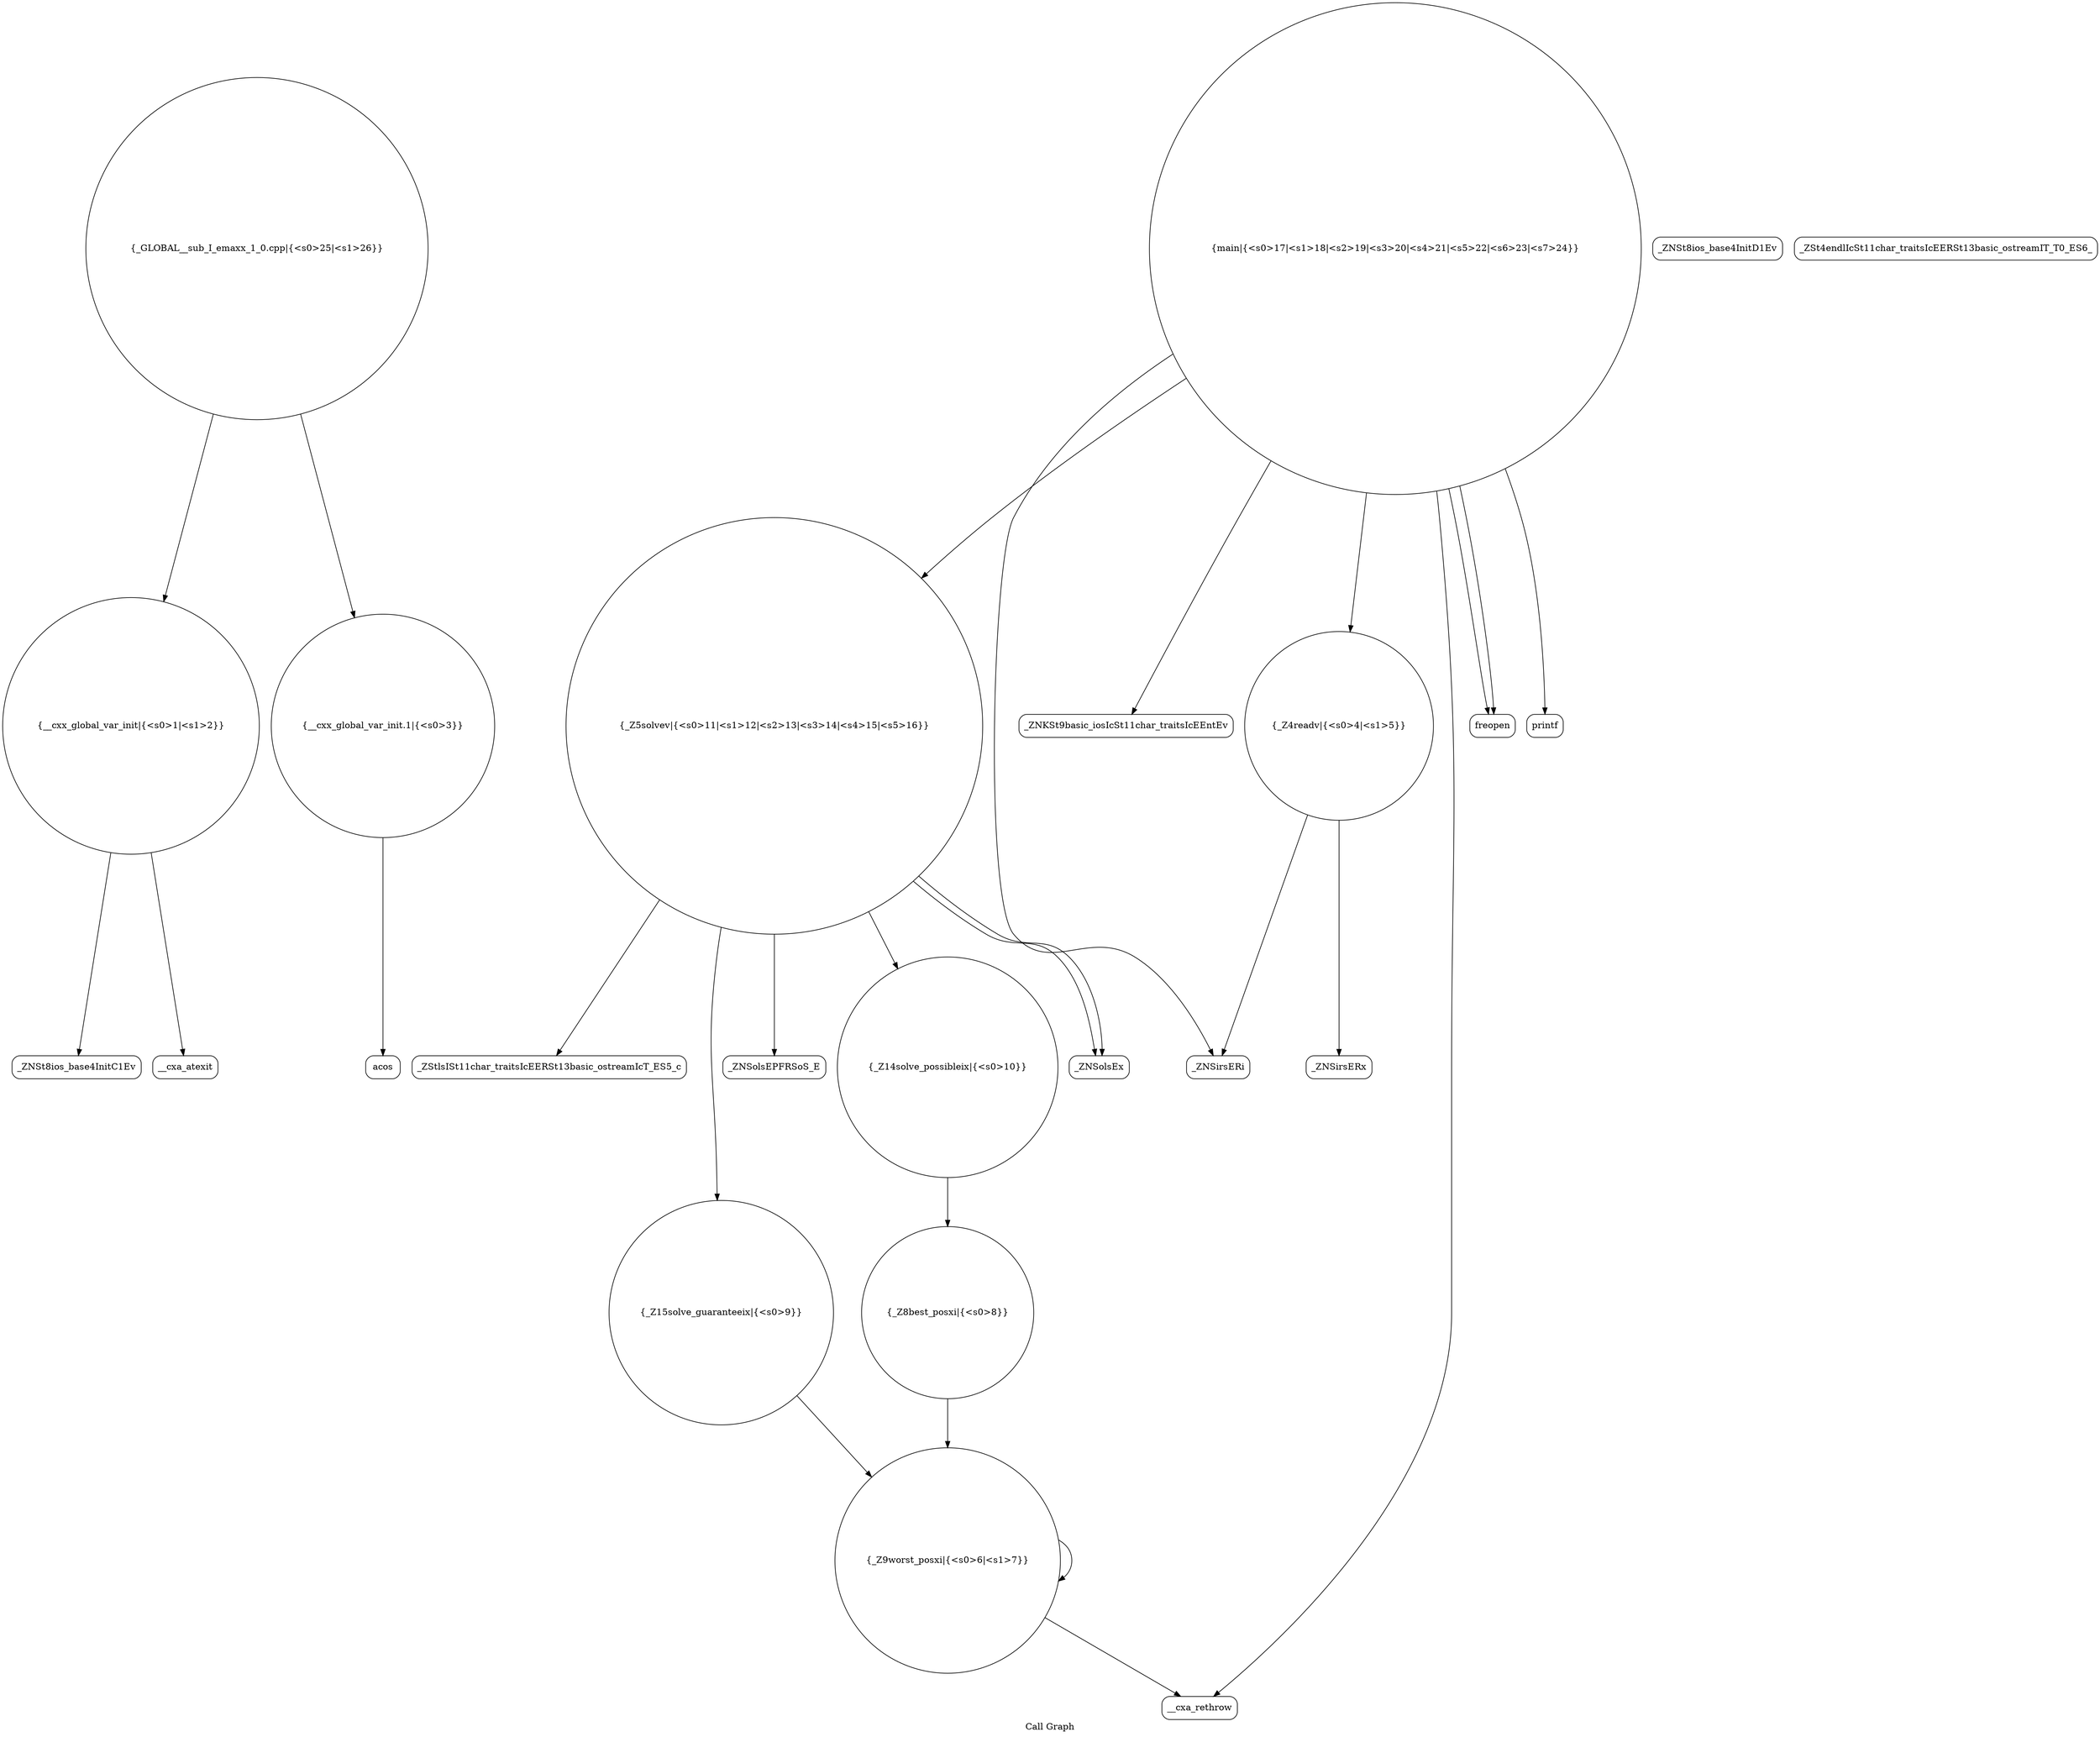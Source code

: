 digraph "Call Graph" {
	label="Call Graph";

	Node0x55abec8cefe0 [shape=record,shape=circle,label="{__cxx_global_var_init|{<s0>1|<s1>2}}"];
	Node0x55abec8cefe0:s0 -> Node0x55abec8cf470[color=black];
	Node0x55abec8cefe0:s1 -> Node0x55abec8cf570[color=black];
	Node0x55abec8cf770 [shape=record,shape=Mrecord,label="{_ZNSirsERi}"];
	Node0x55abec8cfaf0 [shape=record,shape=circle,label="{_Z5solvev|{<s0>11|<s1>12|<s2>13|<s3>14|<s4>15|<s5>16}}"];
	Node0x55abec8cfaf0:s0 -> Node0x55abec8cf9f0[color=black];
	Node0x55abec8cfaf0:s1 -> Node0x55abec8cfbf0[color=black];
	Node0x55abec8cfaf0:s2 -> Node0x55abec8cfb70[color=black];
	Node0x55abec8cfaf0:s3 -> Node0x55abec8cfa70[color=black];
	Node0x55abec8cfaf0:s4 -> Node0x55abec8cfbf0[color=black];
	Node0x55abec8cfaf0:s5 -> Node0x55abec8cfc70[color=black];
	Node0x55abec8cfe70 [shape=record,shape=Mrecord,label="{_ZNKSt9basic_iosIcSt11char_traitsIcEEntEv}"];
	Node0x55abec8cf4f0 [shape=record,shape=Mrecord,label="{_ZNSt8ios_base4InitD1Ev}"];
	Node0x55abec8cf870 [shape=record,shape=circle,label="{_Z9worst_posxi|{<s0>6|<s1>7}}"];
	Node0x55abec8cf870:s0 -> Node0x55abec8cf8f0[color=black];
	Node0x55abec8cf870:s1 -> Node0x55abec8cf870[color=black];
	Node0x55abec8cfbf0 [shape=record,shape=Mrecord,label="{_ZNSolsEx}"];
	Node0x55abec8cff70 [shape=record,shape=circle,label="{_GLOBAL__sub_I_emaxx_1_0.cpp|{<s0>25|<s1>26}}"];
	Node0x55abec8cff70:s0 -> Node0x55abec8cefe0[color=black];
	Node0x55abec8cff70:s1 -> Node0x55abec8cf5f0[color=black];
	Node0x55abec8cf5f0 [shape=record,shape=circle,label="{__cxx_global_var_init.1|{<s0>3}}"];
	Node0x55abec8cf5f0:s0 -> Node0x55abec8cf670[color=black];
	Node0x55abec8cf970 [shape=record,shape=circle,label="{_Z8best_posxi|{<s0>8}}"];
	Node0x55abec8cf970:s0 -> Node0x55abec8cf870[color=black];
	Node0x55abec8cfcf0 [shape=record,shape=Mrecord,label="{_ZSt4endlIcSt11char_traitsIcEERSt13basic_ostreamIT_T0_ES6_}"];
	Node0x55abec8cf6f0 [shape=record,shape=circle,label="{_Z4readv|{<s0>4|<s1>5}}"];
	Node0x55abec8cf6f0:s0 -> Node0x55abec8cf770[color=black];
	Node0x55abec8cf6f0:s1 -> Node0x55abec8cf7f0[color=black];
	Node0x55abec8cfa70 [shape=record,shape=circle,label="{_Z14solve_possibleix|{<s0>10}}"];
	Node0x55abec8cfa70:s0 -> Node0x55abec8cf970[color=black];
	Node0x55abec8cfdf0 [shape=record,shape=Mrecord,label="{freopen}"];
	Node0x55abec8cf470 [shape=record,shape=Mrecord,label="{_ZNSt8ios_base4InitC1Ev}"];
	Node0x55abec8cf7f0 [shape=record,shape=Mrecord,label="{_ZNSirsERx}"];
	Node0x55abec8cfb70 [shape=record,shape=Mrecord,label="{_ZStlsISt11char_traitsIcEERSt13basic_ostreamIcT_ES5_c}"];
	Node0x55abec8cfef0 [shape=record,shape=Mrecord,label="{printf}"];
	Node0x55abec8cf570 [shape=record,shape=Mrecord,label="{__cxa_atexit}"];
	Node0x55abec8cf8f0 [shape=record,shape=Mrecord,label="{__cxa_rethrow}"];
	Node0x55abec8cfc70 [shape=record,shape=Mrecord,label="{_ZNSolsEPFRSoS_E}"];
	Node0x55abec8cf670 [shape=record,shape=Mrecord,label="{acos}"];
	Node0x55abec8cf9f0 [shape=record,shape=circle,label="{_Z15solve_guaranteeix|{<s0>9}}"];
	Node0x55abec8cf9f0:s0 -> Node0x55abec8cf870[color=black];
	Node0x55abec8cfd70 [shape=record,shape=circle,label="{main|{<s0>17|<s1>18|<s2>19|<s3>20|<s4>21|<s5>22|<s6>23|<s7>24}}"];
	Node0x55abec8cfd70:s0 -> Node0x55abec8cfdf0[color=black];
	Node0x55abec8cfd70:s1 -> Node0x55abec8cfdf0[color=black];
	Node0x55abec8cfd70:s2 -> Node0x55abec8cf770[color=black];
	Node0x55abec8cfd70:s3 -> Node0x55abec8cf6f0[color=black];
	Node0x55abec8cfd70:s4 -> Node0x55abec8cfe70[color=black];
	Node0x55abec8cfd70:s5 -> Node0x55abec8cf8f0[color=black];
	Node0x55abec8cfd70:s6 -> Node0x55abec8cfef0[color=black];
	Node0x55abec8cfd70:s7 -> Node0x55abec8cfaf0[color=black];
}
